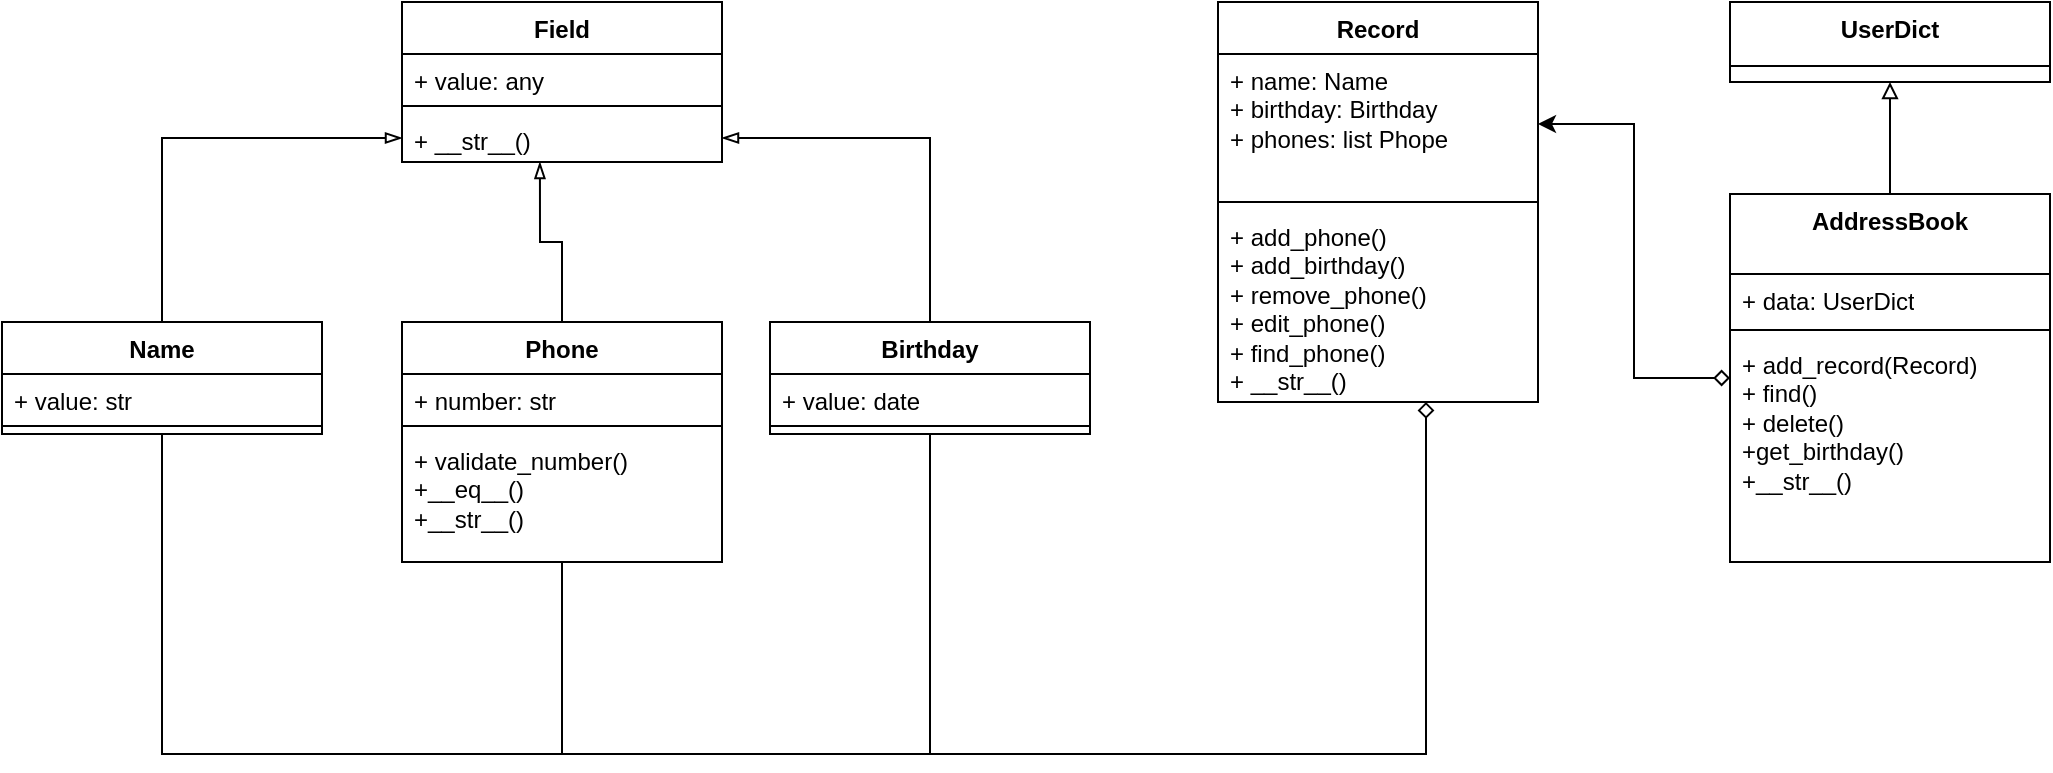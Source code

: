 <mxfile version="24.0.7" type="device">
  <diagram name="Page-1" id="e7e014a7-5840-1c2e-5031-d8a46d1fe8dd">
    <mxGraphModel dx="1194" dy="750" grid="1" gridSize="8" guides="1" tooltips="1" connect="1" arrows="1" fold="1" page="1" pageScale="1" pageWidth="1169" pageHeight="826" background="none" math="0" shadow="0">
      <root>
        <mxCell id="0" />
        <mxCell id="1" parent="0" />
        <mxCell id="kaK9iQh9Ob1TXoF932R1-41" value="Field" style="swimlane;fontStyle=1;align=center;verticalAlign=top;childLayout=stackLayout;horizontal=1;startSize=26;horizontalStack=0;resizeParent=1;resizeParentMax=0;resizeLast=0;collapsible=1;marginBottom=0;whiteSpace=wrap;html=1;" parent="1" vertex="1">
          <mxGeometry x="216" y="32" width="160" height="80" as="geometry">
            <mxRectangle x="505" y="30" width="70" height="30" as="alternateBounds" />
          </mxGeometry>
        </mxCell>
        <mxCell id="kaK9iQh9Ob1TXoF932R1-42" value="+ value: any&amp;nbsp;" style="text;strokeColor=none;fillColor=none;align=left;verticalAlign=top;spacingLeft=4;spacingRight=4;overflow=hidden;rotatable=0;points=[[0,0.5],[1,0.5]];portConstraint=eastwest;whiteSpace=wrap;html=1;" parent="kaK9iQh9Ob1TXoF932R1-41" vertex="1">
          <mxGeometry y="26" width="160" height="22" as="geometry" />
        </mxCell>
        <mxCell id="kaK9iQh9Ob1TXoF932R1-43" value="" style="line;strokeWidth=1;fillColor=none;align=left;verticalAlign=middle;spacingTop=-1;spacingLeft=3;spacingRight=3;rotatable=0;labelPosition=right;points=[];portConstraint=eastwest;strokeColor=inherit;" parent="kaK9iQh9Ob1TXoF932R1-41" vertex="1">
          <mxGeometry y="48" width="160" height="8" as="geometry" />
        </mxCell>
        <mxCell id="kaK9iQh9Ob1TXoF932R1-44" value="+ __str__()&amp;nbsp;" style="text;strokeColor=none;fillColor=none;align=left;verticalAlign=top;spacingLeft=4;spacingRight=4;overflow=hidden;rotatable=0;points=[[0,0.5],[1,0.5]];portConstraint=eastwest;whiteSpace=wrap;html=1;" parent="kaK9iQh9Ob1TXoF932R1-41" vertex="1">
          <mxGeometry y="56" width="160" height="24" as="geometry" />
        </mxCell>
        <mxCell id="kaK9iQh9Ob1TXoF932R1-139" value="" style="edgeStyle=orthogonalEdgeStyle;rounded=0;orthogonalLoop=1;jettySize=auto;html=1;fontFamily=Helvetica;fontSize=12;fontColor=default;endArrow=block;endFill=0;entryX=0.5;entryY=1;entryDx=0;entryDy=0;" parent="1" source="kaK9iQh9Ob1TXoF932R1-46" target="kaK9iQh9Ob1TXoF932R1-125" edge="1">
          <mxGeometry relative="1" as="geometry">
            <mxPoint x="960" y="80" as="targetPoint" />
          </mxGeometry>
        </mxCell>
        <mxCell id="kaK9iQh9Ob1TXoF932R1-46" value="AddressBook" style="swimlane;fontStyle=1;align=center;verticalAlign=top;childLayout=stackLayout;horizontal=1;startSize=40;horizontalStack=0;resizeParent=1;resizeParentMax=0;resizeLast=0;collapsible=1;marginBottom=0;whiteSpace=wrap;html=1;swimlaneLine=1;glass=0;shadow=0;rounded=0;" parent="1" vertex="1">
          <mxGeometry x="880" y="128" width="160" height="184" as="geometry">
            <mxRectangle x="505" y="30" width="70" height="30" as="alternateBounds" />
          </mxGeometry>
        </mxCell>
        <mxCell id="kaK9iQh9Ob1TXoF932R1-49" value="&lt;div&gt;+ data: UserDict&lt;/div&gt;" style="text;strokeColor=none;fillColor=none;align=left;verticalAlign=top;spacingLeft=4;spacingRight=4;overflow=hidden;rotatable=0;points=[[0,0.5],[1,0.5]];portConstraint=eastwest;whiteSpace=wrap;html=1;" parent="kaK9iQh9Ob1TXoF932R1-46" vertex="1">
          <mxGeometry y="40" width="160" height="24" as="geometry" />
        </mxCell>
        <mxCell id="kaK9iQh9Ob1TXoF932R1-120" value="" style="line;strokeWidth=1;fillColor=none;align=left;verticalAlign=middle;spacingTop=-1;spacingLeft=3;spacingRight=3;rotatable=0;labelPosition=right;points=[];portConstraint=eastwest;strokeColor=inherit;fontFamily=Helvetica;fontSize=12;fontColor=default;" parent="kaK9iQh9Ob1TXoF932R1-46" vertex="1">
          <mxGeometry y="64" width="160" height="8" as="geometry" />
        </mxCell>
        <mxCell id="kaK9iQh9Ob1TXoF932R1-119" value="+ add_record(Record)&lt;div&gt;+ find()&lt;/div&gt;&lt;div&gt;+ delete()&lt;/div&gt;&lt;div&gt;+get_birthday()&lt;/div&gt;&lt;div&gt;+__str__()&lt;/div&gt;&lt;div&gt;&lt;br&gt;&lt;/div&gt;&lt;div&gt;&lt;br&gt;&lt;/div&gt;" style="text;strokeColor=none;fillColor=none;align=left;verticalAlign=top;spacingLeft=4;spacingRight=4;overflow=hidden;rotatable=0;points=[[0,0.5],[1,0.5]];portConstraint=eastwest;whiteSpace=wrap;html=1;" parent="kaK9iQh9Ob1TXoF932R1-46" vertex="1">
          <mxGeometry y="72" width="160" height="112" as="geometry" />
        </mxCell>
        <mxCell id="iD3bWe3vSTp9Mhv0jDQY-10" style="edgeStyle=orthogonalEdgeStyle;rounded=0;orthogonalLoop=1;jettySize=auto;html=1;endArrow=blockThin;endFill=0;" parent="1" source="kaK9iQh9Ob1TXoF932R1-79" target="kaK9iQh9Ob1TXoF932R1-44" edge="1">
          <mxGeometry relative="1" as="geometry" />
        </mxCell>
        <mxCell id="iD3bWe3vSTp9Mhv0jDQY-11" style="edgeStyle=orthogonalEdgeStyle;rounded=0;orthogonalLoop=1;jettySize=auto;html=1;endArrow=diamond;endFill=0;" parent="1" source="kaK9iQh9Ob1TXoF932R1-79" target="kaK9iQh9Ob1TXoF932R1-106" edge="1">
          <mxGeometry relative="1" as="geometry">
            <Array as="points">
              <mxPoint x="96" y="408" />
              <mxPoint x="728" y="408" />
            </Array>
          </mxGeometry>
        </mxCell>
        <mxCell id="kaK9iQh9Ob1TXoF932R1-79" value="Name" style="swimlane;fontStyle=1;align=center;verticalAlign=top;childLayout=stackLayout;horizontal=1;startSize=26;horizontalStack=0;resizeParent=1;resizeParentMax=0;resizeLast=0;collapsible=1;marginBottom=0;whiteSpace=wrap;html=1;" parent="1" vertex="1">
          <mxGeometry x="16" y="192" width="160" height="56" as="geometry">
            <mxRectangle x="16" y="192" width="70" height="30" as="alternateBounds" />
          </mxGeometry>
        </mxCell>
        <mxCell id="kaK9iQh9Ob1TXoF932R1-80" value="+ value: str&amp;nbsp;" style="text;strokeColor=none;fillColor=none;align=left;verticalAlign=top;spacingLeft=4;spacingRight=4;overflow=hidden;rotatable=0;points=[[0,0.5],[1,0.5]];portConstraint=eastwest;whiteSpace=wrap;html=1;" parent="kaK9iQh9Ob1TXoF932R1-79" vertex="1">
          <mxGeometry y="26" width="160" height="22" as="geometry" />
        </mxCell>
        <mxCell id="kaK9iQh9Ob1TXoF932R1-81" value="" style="line;strokeWidth=1;fillColor=none;align=left;verticalAlign=middle;spacingTop=-1;spacingLeft=3;spacingRight=3;rotatable=0;labelPosition=right;points=[];portConstraint=eastwest;strokeColor=inherit;" parent="kaK9iQh9Ob1TXoF932R1-79" vertex="1">
          <mxGeometry y="48" width="160" height="8" as="geometry" />
        </mxCell>
        <mxCell id="iD3bWe3vSTp9Mhv0jDQY-20" style="edgeStyle=orthogonalEdgeStyle;rounded=0;orthogonalLoop=1;jettySize=auto;html=1;endArrow=none;endFill=0;" parent="1" source="kaK9iQh9Ob1TXoF932R1-84" edge="1">
          <mxGeometry relative="1" as="geometry">
            <mxPoint x="296" y="408" as="targetPoint" />
          </mxGeometry>
        </mxCell>
        <mxCell id="kaK9iQh9Ob1TXoF932R1-84" value="Phone" style="swimlane;fontStyle=1;align=center;verticalAlign=top;childLayout=stackLayout;horizontal=1;startSize=26;horizontalStack=0;resizeParent=1;resizeParentMax=0;resizeLast=0;collapsible=1;marginBottom=0;whiteSpace=wrap;html=1;" parent="1" vertex="1">
          <mxGeometry x="216" y="192" width="160" height="120" as="geometry">
            <mxRectangle x="505" y="30" width="70" height="30" as="alternateBounds" />
          </mxGeometry>
        </mxCell>
        <mxCell id="kaK9iQh9Ob1TXoF932R1-85" value="+ number: str&amp;nbsp;" style="text;strokeColor=none;fillColor=none;align=left;verticalAlign=top;spacingLeft=4;spacingRight=4;overflow=hidden;rotatable=0;points=[[0,0.5],[1,0.5]];portConstraint=eastwest;whiteSpace=wrap;html=1;" parent="kaK9iQh9Ob1TXoF932R1-84" vertex="1">
          <mxGeometry y="26" width="160" height="22" as="geometry" />
        </mxCell>
        <mxCell id="kaK9iQh9Ob1TXoF932R1-86" value="" style="line;strokeWidth=1;fillColor=none;align=left;verticalAlign=middle;spacingTop=-1;spacingLeft=3;spacingRight=3;rotatable=0;labelPosition=right;points=[];portConstraint=eastwest;strokeColor=inherit;" parent="kaK9iQh9Ob1TXoF932R1-84" vertex="1">
          <mxGeometry y="48" width="160" height="8" as="geometry" />
        </mxCell>
        <mxCell id="kaK9iQh9Ob1TXoF932R1-87" value="+ validate_number()&lt;div&gt;+__eq__()&lt;/div&gt;&lt;div&gt;+__str__()&amp;nbsp;&lt;/div&gt;" style="text;strokeColor=none;fillColor=none;align=left;verticalAlign=top;spacingLeft=4;spacingRight=4;overflow=hidden;rotatable=0;points=[[0,0.5],[1,0.5]];portConstraint=eastwest;whiteSpace=wrap;html=1;" parent="kaK9iQh9Ob1TXoF932R1-84" vertex="1">
          <mxGeometry y="56" width="160" height="64" as="geometry" />
        </mxCell>
        <mxCell id="iD3bWe3vSTp9Mhv0jDQY-8" style="edgeStyle=orthogonalEdgeStyle;rounded=0;orthogonalLoop=1;jettySize=auto;html=1;endArrow=blockThin;endFill=0;" parent="1" source="kaK9iQh9Ob1TXoF932R1-90" target="kaK9iQh9Ob1TXoF932R1-44" edge="1">
          <mxGeometry relative="1" as="geometry" />
        </mxCell>
        <mxCell id="iD3bWe3vSTp9Mhv0jDQY-19" style="edgeStyle=orthogonalEdgeStyle;rounded=0;orthogonalLoop=1;jettySize=auto;html=1;endArrow=none;endFill=0;" parent="1" source="kaK9iQh9Ob1TXoF932R1-90" edge="1">
          <mxGeometry relative="1" as="geometry">
            <mxPoint x="480" y="408" as="targetPoint" />
          </mxGeometry>
        </mxCell>
        <mxCell id="kaK9iQh9Ob1TXoF932R1-90" value="Birthday" style="swimlane;fontStyle=1;align=center;verticalAlign=top;childLayout=stackLayout;horizontal=1;startSize=26;horizontalStack=0;resizeParent=1;resizeParentMax=0;resizeLast=0;collapsible=1;marginBottom=0;whiteSpace=wrap;html=1;" parent="1" vertex="1">
          <mxGeometry x="400" y="192" width="160" height="56" as="geometry">
            <mxRectangle x="505" y="30" width="70" height="30" as="alternateBounds" />
          </mxGeometry>
        </mxCell>
        <mxCell id="kaK9iQh9Ob1TXoF932R1-91" value="+ value: date" style="text;strokeColor=none;fillColor=none;align=left;verticalAlign=top;spacingLeft=4;spacingRight=4;overflow=hidden;rotatable=0;points=[[0,0.5],[1,0.5]];portConstraint=eastwest;whiteSpace=wrap;html=1;" parent="kaK9iQh9Ob1TXoF932R1-90" vertex="1">
          <mxGeometry y="26" width="160" height="22" as="geometry" />
        </mxCell>
        <mxCell id="kaK9iQh9Ob1TXoF932R1-92" value="" style="line;strokeWidth=1;fillColor=none;align=left;verticalAlign=middle;spacingTop=-1;spacingLeft=3;spacingRight=3;rotatable=0;labelPosition=right;points=[];portConstraint=eastwest;strokeColor=inherit;" parent="kaK9iQh9Ob1TXoF932R1-90" vertex="1">
          <mxGeometry y="48" width="160" height="8" as="geometry" />
        </mxCell>
        <mxCell id="kaK9iQh9Ob1TXoF932R1-103" value="Record" style="swimlane;fontStyle=1;align=center;verticalAlign=top;childLayout=stackLayout;horizontal=1;startSize=26;horizontalStack=0;resizeParent=1;resizeParentMax=0;resizeLast=0;collapsible=1;marginBottom=0;whiteSpace=wrap;html=1;" parent="1" vertex="1">
          <mxGeometry x="624" y="32" width="160" height="200" as="geometry">
            <mxRectangle x="505" y="30" width="70" height="30" as="alternateBounds" />
          </mxGeometry>
        </mxCell>
        <mxCell id="kaK9iQh9Ob1TXoF932R1-104" value="+ name: Name&lt;div&gt;+ birthday: Birthday&lt;/div&gt;&lt;div&gt;+ phones: list Phope&amp;nbsp;&lt;/div&gt;" style="text;strokeColor=none;fillColor=none;align=left;verticalAlign=top;spacingLeft=4;spacingRight=4;overflow=hidden;rotatable=0;points=[[0,0.5],[1,0.5]];portConstraint=eastwest;whiteSpace=wrap;html=1;" parent="kaK9iQh9Ob1TXoF932R1-103" vertex="1">
          <mxGeometry y="26" width="160" height="70" as="geometry" />
        </mxCell>
        <mxCell id="kaK9iQh9Ob1TXoF932R1-105" value="" style="line;strokeWidth=1;fillColor=none;align=left;verticalAlign=middle;spacingTop=-1;spacingLeft=3;spacingRight=3;rotatable=0;labelPosition=right;points=[];portConstraint=eastwest;strokeColor=inherit;" parent="kaK9iQh9Ob1TXoF932R1-103" vertex="1">
          <mxGeometry y="96" width="160" height="8" as="geometry" />
        </mxCell>
        <mxCell id="kaK9iQh9Ob1TXoF932R1-106" value="+ add_phone()&amp;nbsp;&lt;div&gt;+ add_birthday()&lt;/div&gt;&lt;div&gt;+ remove_phone()&lt;/div&gt;&lt;div&gt;+ edit_phone()&lt;/div&gt;&lt;div&gt;+ find_phone()&lt;/div&gt;&lt;div&gt;+ __str__()&lt;br&gt;&lt;div&gt;&lt;br&gt;&lt;/div&gt;&lt;/div&gt;" style="text;strokeColor=none;fillColor=none;align=left;verticalAlign=top;spacingLeft=4;spacingRight=4;overflow=hidden;rotatable=0;points=[[0,0.5],[1,0.5]];portConstraint=eastwest;whiteSpace=wrap;html=1;" parent="kaK9iQh9Ob1TXoF932R1-103" vertex="1">
          <mxGeometry y="104" width="160" height="96" as="geometry" />
        </mxCell>
        <mxCell id="37A0cv-1fz-vUTkdQyZP-1" value="" style="edgeStyle=orthogonalEdgeStyle;rounded=0;orthogonalLoop=1;jettySize=auto;html=1;startArrow=diamond;startFill=0;exitX=0;exitY=0.5;exitDx=0;exitDy=0;" edge="1" parent="1" source="kaK9iQh9Ob1TXoF932R1-46" target="kaK9iQh9Ob1TXoF932R1-104">
          <mxGeometry relative="1" as="geometry" />
        </mxCell>
        <mxCell id="kaK9iQh9Ob1TXoF932R1-125" value="UserDict" style="swimlane;fontStyle=1;align=center;verticalAlign=top;childLayout=stackLayout;horizontal=1;startSize=32;horizontalStack=0;resizeParent=1;resizeParentMax=0;resizeLast=0;collapsible=1;marginBottom=0;whiteSpace=wrap;html=1;swimlaneLine=1;glass=0;shadow=0;rounded=0;" parent="1" vertex="1">
          <mxGeometry x="880" y="32" width="160" height="40" as="geometry">
            <mxRectangle x="505" y="30" width="70" height="30" as="alternateBounds" />
          </mxGeometry>
        </mxCell>
        <mxCell id="iD3bWe3vSTp9Mhv0jDQY-9" style="edgeStyle=orthogonalEdgeStyle;rounded=0;orthogonalLoop=1;jettySize=auto;html=1;entryX=0.431;entryY=1;entryDx=0;entryDy=0;entryPerimeter=0;endArrow=blockThin;endFill=0;" parent="1" source="kaK9iQh9Ob1TXoF932R1-84" target="kaK9iQh9Ob1TXoF932R1-44" edge="1">
          <mxGeometry relative="1" as="geometry" />
        </mxCell>
      </root>
    </mxGraphModel>
  </diagram>
</mxfile>
